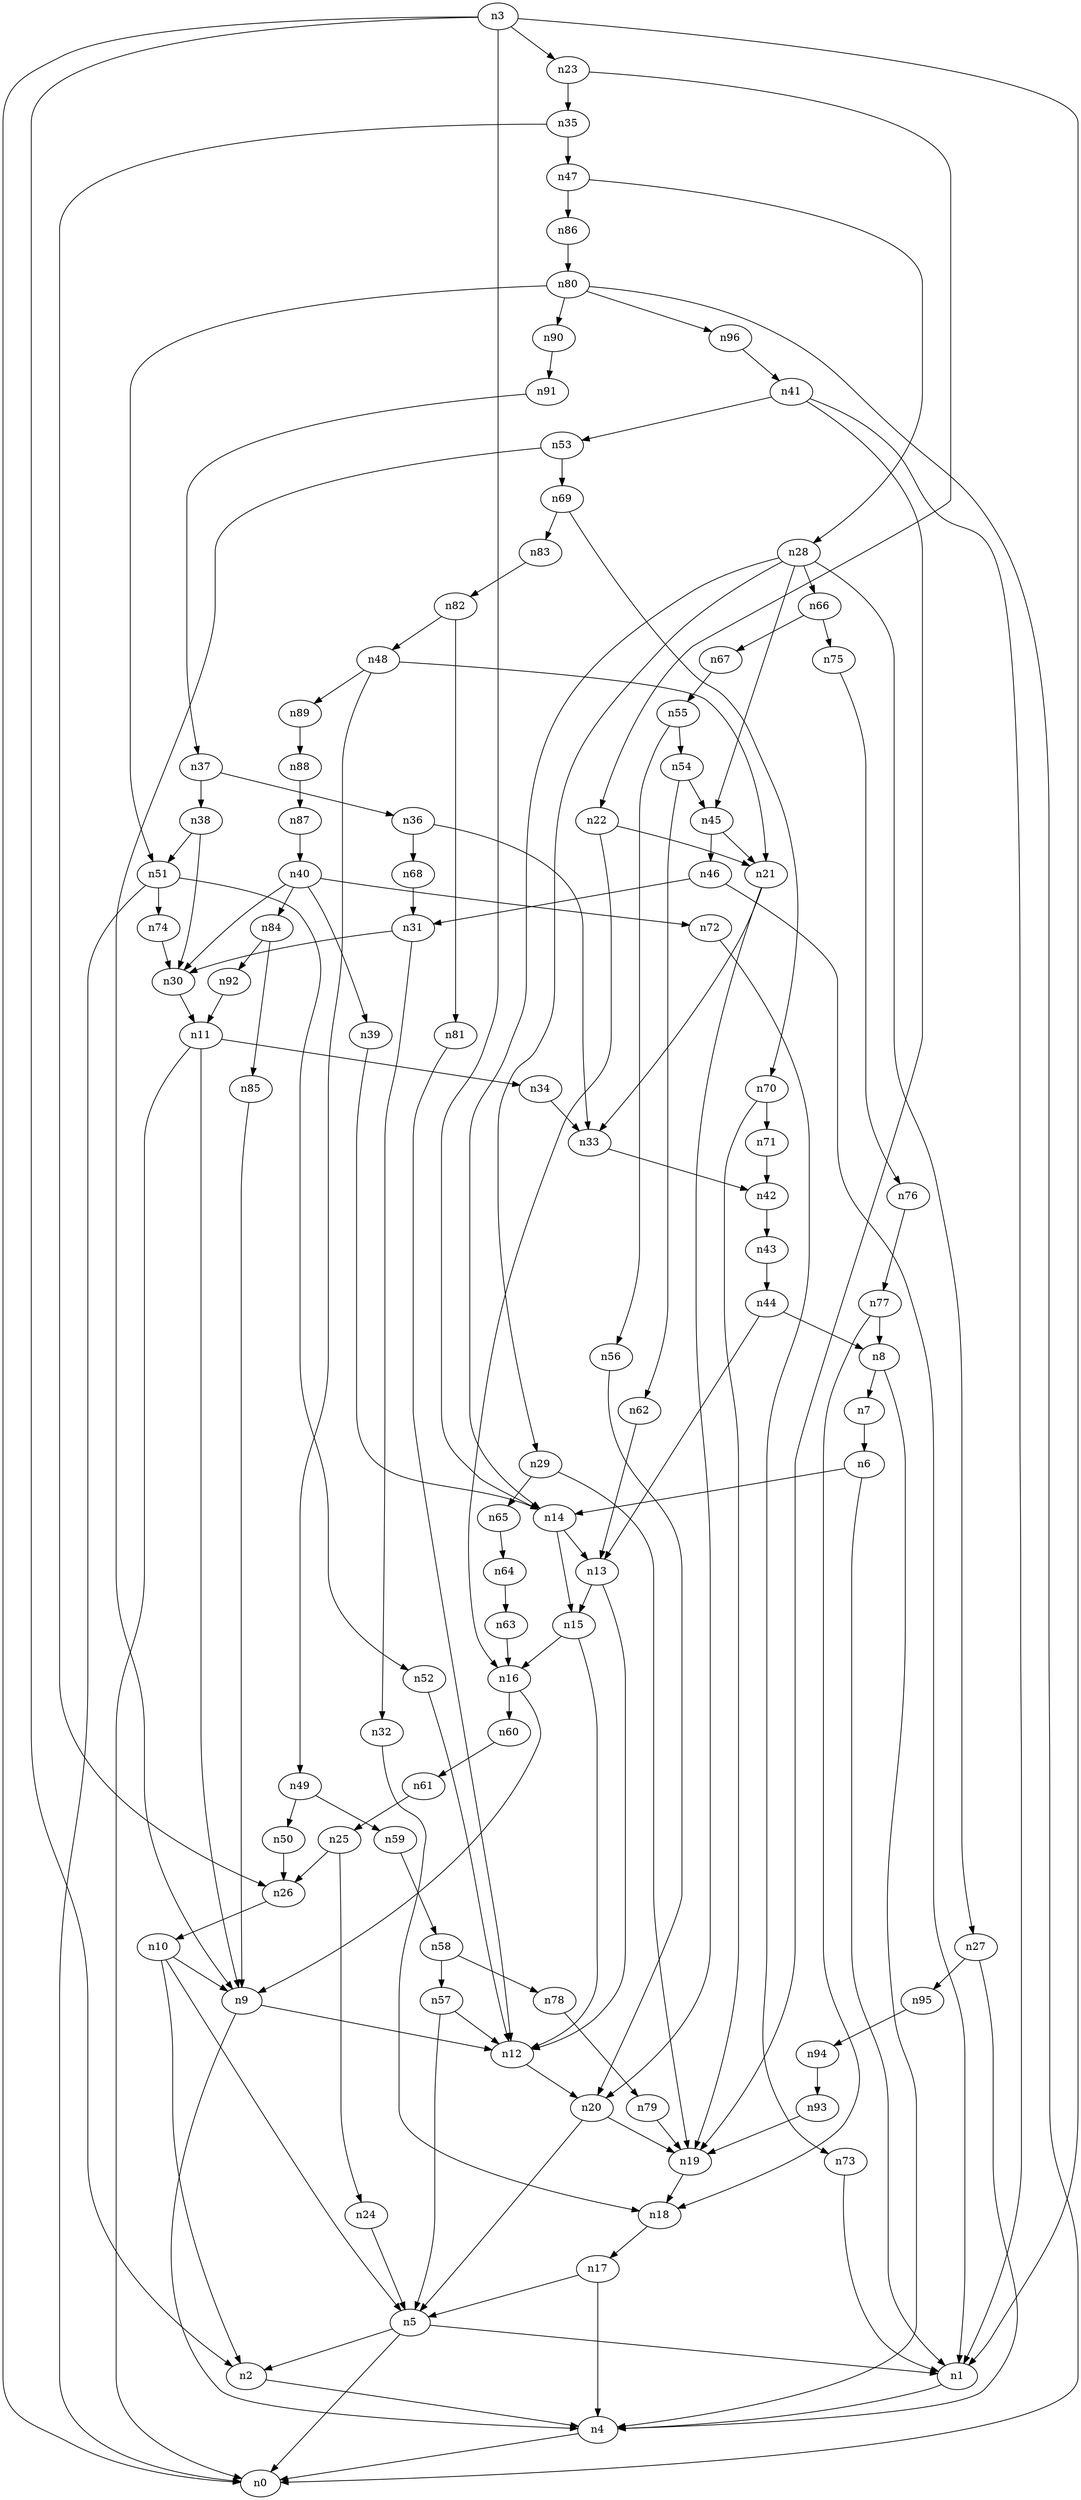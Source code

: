 digraph G {
	n1 -> n4	 [_graphml_id=e4];
	n2 -> n4	 [_graphml_id=e7];
	n3 -> n0	 [_graphml_id=e0];
	n3 -> n1	 [_graphml_id=e3];
	n3 -> n2	 [_graphml_id=e6];
	n3 -> n14	 [_graphml_id=e57];
	n3 -> n23	 [_graphml_id=e36];
	n4 -> n0	 [_graphml_id=e1];
	n5 -> n0	 [_graphml_id=e2];
	n5 -> n1	 [_graphml_id=e5];
	n5 -> n2	 [_graphml_id=e8];
	n6 -> n1	 [_graphml_id=e9];
	n6 -> n14	 [_graphml_id=e21];
	n7 -> n6	 [_graphml_id=e10];
	n8 -> n4	 [_graphml_id=e12];
	n8 -> n7	 [_graphml_id=e11];
	n9 -> n4	 [_graphml_id=e13];
	n9 -> n12	 [_graphml_id=e18];
	n10 -> n2	 [_graphml_id=e15];
	n10 -> n5	 [_graphml_id=e27];
	n10 -> n9	 [_graphml_id=e14];
	n11 -> n0	 [_graphml_id=e16];
	n11 -> n9	 [_graphml_id=e17];
	n11 -> n34	 [_graphml_id=e54];
	n12 -> n20	 [_graphml_id=e31];
	n13 -> n12	 [_graphml_id=e19];
	n13 -> n15	 [_graphml_id=e22];
	n14 -> n13	 [_graphml_id=e20];
	n14 -> n15	 [_graphml_id=e37];
	n15 -> n12	 [_graphml_id=e67];
	n15 -> n16	 [_graphml_id=e23];
	n16 -> n9	 [_graphml_id=e24];
	n16 -> n60	 [_graphml_id=e96];
	n17 -> n4	 [_graphml_id=e25];
	n17 -> n5	 [_graphml_id=e26];
	n18 -> n17	 [_graphml_id=e28];
	n19 -> n18	 [_graphml_id=e29];
	n20 -> n5	 [_graphml_id=e47];
	n20 -> n19	 [_graphml_id=e30];
	n21 -> n20	 [_graphml_id=e32];
	n21 -> n33	 [_graphml_id=e52];
	n22 -> n16	 [_graphml_id=e34];
	n22 -> n21	 [_graphml_id=e33];
	n23 -> n22	 [_graphml_id=e35];
	n23 -> n35	 [_graphml_id=e56];
	n24 -> n5	 [_graphml_id=e38];
	n25 -> n24	 [_graphml_id=e39];
	n25 -> n26	 [_graphml_id=e40];
	n26 -> n10	 [_graphml_id=e41];
	n27 -> n4	 [_graphml_id=e42];
	n27 -> n95	 [_graphml_id=e155];
	n28 -> n14	 [_graphml_id=e44];
	n28 -> n27	 [_graphml_id=e43];
	n28 -> n29	 [_graphml_id=e45];
	n28 -> n45	 [_graphml_id=e101];
	n28 -> n66	 [_graphml_id=e106];
	n29 -> n19	 [_graphml_id=e46];
	n29 -> n65	 [_graphml_id=e105];
	n30 -> n11	 [_graphml_id=e48];
	n31 -> n30	 [_graphml_id=e49];
	n31 -> n32	 [_graphml_id=e50];
	n32 -> n18	 [_graphml_id=e51];
	n33 -> n42	 [_graphml_id=e68];
	n34 -> n33	 [_graphml_id=e53];
	n35 -> n26	 [_graphml_id=e55];
	n35 -> n47	 [_graphml_id=e75];
	n36 -> n33	 [_graphml_id=e58];
	n36 -> n68	 [_graphml_id=e110];
	n37 -> n36	 [_graphml_id=e59];
	n37 -> n38	 [_graphml_id=e60];
	n38 -> n30	 [_graphml_id=e61];
	n38 -> n51	 [_graphml_id=e87];
	n39 -> n14	 [_graphml_id=e62];
	n40 -> n30	 [_graphml_id=e64];
	n40 -> n39	 [_graphml_id=e63];
	n40 -> n72	 [_graphml_id=e116];
	n40 -> n84	 [_graphml_id=e136];
	n41 -> n1	 [_graphml_id=e66];
	n41 -> n19	 [_graphml_id=e65];
	n41 -> n53	 [_graphml_id=e85];
	n42 -> n43	 [_graphml_id=e69];
	n43 -> n44	 [_graphml_id=e70];
	n44 -> n8	 [_graphml_id=e71];
	n44 -> n13	 [_graphml_id=e111];
	n45 -> n21	 [_graphml_id=e72];
	n45 -> n46	 [_graphml_id=e73];
	n46 -> n1	 [_graphml_id=e74];
	n46 -> n31	 [_graphml_id=e77];
	n47 -> n28	 [_graphml_id=e76];
	n47 -> n86	 [_graphml_id=e139];
	n48 -> n21	 [_graphml_id=e78];
	n48 -> n49	 [_graphml_id=e79];
	n48 -> n89	 [_graphml_id=e145];
	n49 -> n50	 [_graphml_id=e80];
	n49 -> n59	 [_graphml_id=e95];
	n50 -> n26	 [_graphml_id=e81];
	n51 -> n0	 [_graphml_id=e82];
	n51 -> n52	 [_graphml_id=e83];
	n51 -> n74	 [_graphml_id=e119];
	n52 -> n12	 [_graphml_id=e84];
	n53 -> n9	 [_graphml_id=e86];
	n53 -> n69	 [_graphml_id=e112];
	n54 -> n45	 [_graphml_id=e88];
	n54 -> n62	 [_graphml_id=e100];
	n55 -> n54	 [_graphml_id=e89];
	n55 -> n56	 [_graphml_id=e90];
	n56 -> n20	 [_graphml_id=e91];
	n57 -> n5	 [_graphml_id=e121];
	n57 -> n12	 [_graphml_id=e92];
	n58 -> n57	 [_graphml_id=e93];
	n58 -> n78	 [_graphml_id=e126];
	n59 -> n58	 [_graphml_id=e94];
	n60 -> n61	 [_graphml_id=e97];
	n61 -> n25	 [_graphml_id=e98];
	n62 -> n13	 [_graphml_id=e99];
	n63 -> n16	 [_graphml_id=e102];
	n64 -> n63	 [_graphml_id=e103];
	n65 -> n64	 [_graphml_id=e104];
	n66 -> n67	 [_graphml_id=e107];
	n66 -> n75	 [_graphml_id=e122];
	n67 -> n55	 [_graphml_id=e108];
	n68 -> n31	 [_graphml_id=e109];
	n69 -> n70	 [_graphml_id=e113];
	n69 -> n83	 [_graphml_id=e135];
	n70 -> n19	 [_graphml_id=e141];
	n70 -> n71	 [_graphml_id=e114];
	n71 -> n42	 [_graphml_id=e115];
	n72 -> n73	 [_graphml_id=e117];
	n73 -> n1	 [_graphml_id=e118];
	n74 -> n30	 [_graphml_id=e120];
	n75 -> n76	 [_graphml_id=e123];
	n76 -> n77	 [_graphml_id=e124];
	n77 -> n8	 [_graphml_id=e131];
	n77 -> n18	 [_graphml_id=e125];
	n78 -> n79	 [_graphml_id=e127];
	n79 -> n19	 [_graphml_id=e128];
	n80 -> n0	 [_graphml_id=e130];
	n80 -> n51	 [_graphml_id=e129];
	n80 -> n90	 [_graphml_id=e146];
	n80 -> n96	 [_graphml_id=e156];
	n81 -> n12	 [_graphml_id=e132];
	n82 -> n48	 [_graphml_id=e151];
	n82 -> n81	 [_graphml_id=e133];
	n83 -> n82	 [_graphml_id=e134];
	n84 -> n85	 [_graphml_id=e137];
	n84 -> n92	 [_graphml_id=e150];
	n85 -> n9	 [_graphml_id=e138];
	n86 -> n80	 [_graphml_id=e140];
	n87 -> n40	 [_graphml_id=e142];
	n88 -> n87	 [_graphml_id=e143];
	n89 -> n88	 [_graphml_id=e144];
	n90 -> n91	 [_graphml_id=e147];
	n91 -> n37	 [_graphml_id=e148];
	n92 -> n11	 [_graphml_id=e149];
	n93 -> n19	 [_graphml_id=e152];
	n94 -> n93	 [_graphml_id=e153];
	n95 -> n94	 [_graphml_id=e154];
	n96 -> n41	 [_graphml_id=e157];
}
